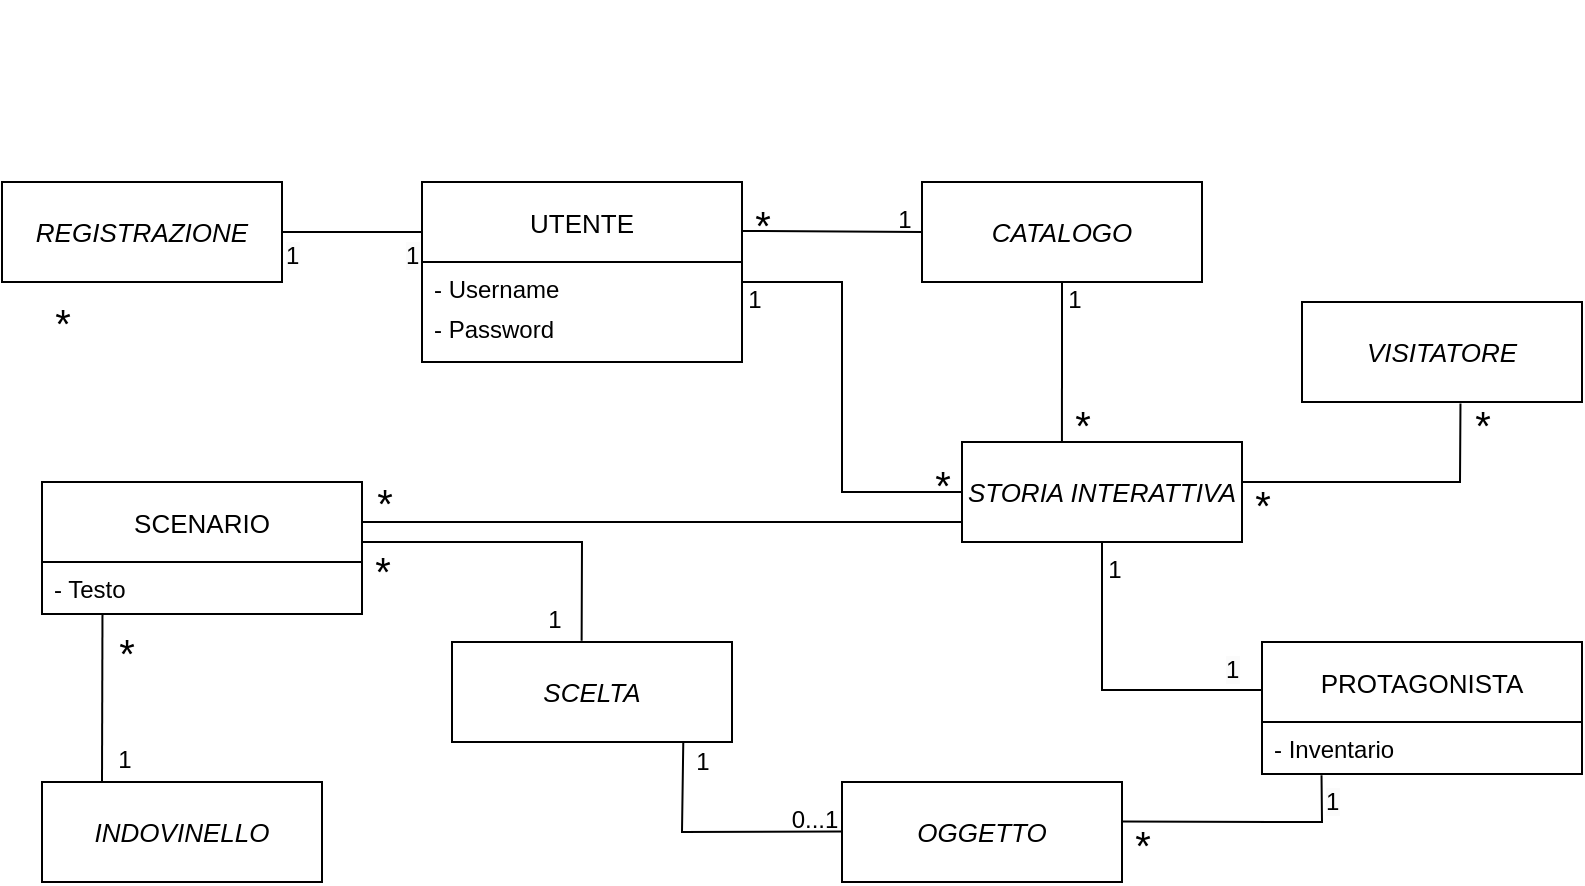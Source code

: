 <mxfile version="24.0.4" type="device">
  <diagram id="C5RBs43oDa-KdzZeNtuy" name="Page-1">
    <mxGraphModel dx="1050" dy="1699" grid="1" gridSize="10" guides="1" tooltips="1" connect="1" arrows="1" fold="1" page="1" pageScale="1" pageWidth="827" pageHeight="1169" math="0" shadow="0">
      <root>
        <mxCell id="WIyWlLk6GJQsqaUBKTNV-0" />
        <mxCell id="WIyWlLk6GJQsqaUBKTNV-1" parent="WIyWlLk6GJQsqaUBKTNV-0" />
        <mxCell id="u9YOr9Z6LQnH6dlma_fi-6" value="REGISTRAZIONE" style="rounded=0;whiteSpace=wrap;html=1;fontStyle=2;fontSize=13;" vertex="1" parent="WIyWlLk6GJQsqaUBKTNV-1">
          <mxGeometry x="20" y="20" width="140" height="50" as="geometry" />
        </mxCell>
        <mxCell id="u9YOr9Z6LQnH6dlma_fi-7" value="VISITATORE" style="rounded=0;whiteSpace=wrap;html=1;fontStyle=2;fontSize=13;" vertex="1" parent="WIyWlLk6GJQsqaUBKTNV-1">
          <mxGeometry x="670" y="80" width="140" height="50" as="geometry" />
        </mxCell>
        <mxCell id="u9YOr9Z6LQnH6dlma_fi-8" value="PROTAGONISTA" style="swimlane;fontStyle=0;align=center;verticalAlign=middle;childLayout=stackLayout;horizontal=1;startSize=40;horizontalStack=0;resizeParent=1;resizeLast=0;collapsible=1;marginBottom=0;rounded=0;shadow=0;strokeWidth=1;fontSize=13;" vertex="1" parent="WIyWlLk6GJQsqaUBKTNV-1">
          <mxGeometry x="650" y="250" width="160" height="66" as="geometry">
            <mxRectangle x="650" y="250" width="160" height="26" as="alternateBounds" />
          </mxGeometry>
        </mxCell>
        <mxCell id="u9YOr9Z6LQnH6dlma_fi-9" value="- Inventario" style="text;align=left;verticalAlign=top;spacingLeft=4;spacingRight=4;overflow=hidden;rotatable=0;points=[[0,0.5],[1,0.5]];portConstraint=eastwest;" vertex="1" parent="u9YOr9Z6LQnH6dlma_fi-8">
          <mxGeometry y="40" width="160" height="26" as="geometry" />
        </mxCell>
        <mxCell id="u9YOr9Z6LQnH6dlma_fi-17" value="UTENTE" style="swimlane;fontStyle=0;align=center;verticalAlign=middle;childLayout=stackLayout;horizontal=1;startSize=40;horizontalStack=0;resizeParent=1;resizeLast=0;collapsible=1;marginBottom=0;rounded=0;shadow=0;strokeWidth=1;fontSize=13;" vertex="1" parent="WIyWlLk6GJQsqaUBKTNV-1">
          <mxGeometry x="230" y="20" width="160" height="90" as="geometry">
            <mxRectangle x="550" y="140" width="160" height="26" as="alternateBounds" />
          </mxGeometry>
        </mxCell>
        <mxCell id="u9YOr9Z6LQnH6dlma_fi-18" value="- Username" style="text;align=left;verticalAlign=top;spacingLeft=4;spacingRight=4;overflow=hidden;rotatable=0;points=[[0,0.5],[1,0.5]];portConstraint=eastwest;" vertex="1" parent="u9YOr9Z6LQnH6dlma_fi-17">
          <mxGeometry y="40" width="160" height="20" as="geometry" />
        </mxCell>
        <mxCell id="u9YOr9Z6LQnH6dlma_fi-19" value="- Password" style="text;align=left;verticalAlign=top;spacingLeft=4;spacingRight=4;overflow=hidden;rotatable=0;points=[[0,0.5],[1,0.5]];portConstraint=eastwest;" vertex="1" parent="u9YOr9Z6LQnH6dlma_fi-17">
          <mxGeometry y="60" width="160" height="20" as="geometry" />
        </mxCell>
        <mxCell id="u9YOr9Z6LQnH6dlma_fi-20" value="STORIA INTERATTIVA" style="rounded=0;whiteSpace=wrap;html=1;fontStyle=2;fontSize=13;" vertex="1" parent="WIyWlLk6GJQsqaUBKTNV-1">
          <mxGeometry x="500" y="150" width="140" height="50" as="geometry" />
        </mxCell>
        <mxCell id="u9YOr9Z6LQnH6dlma_fi-21" value="CATALOGO" style="rounded=0;whiteSpace=wrap;html=1;fontStyle=2;fontSize=13;" vertex="1" parent="WIyWlLk6GJQsqaUBKTNV-1">
          <mxGeometry x="480" y="20" width="140" height="50" as="geometry" />
        </mxCell>
        <mxCell id="u9YOr9Z6LQnH6dlma_fi-22" value="INDOVINELLO" style="rounded=0;whiteSpace=wrap;html=1;fontStyle=2;fontSize=13;" vertex="1" parent="WIyWlLk6GJQsqaUBKTNV-1">
          <mxGeometry x="40" y="320" width="140" height="50" as="geometry" />
        </mxCell>
        <mxCell id="u9YOr9Z6LQnH6dlma_fi-23" value="OGGETTO" style="rounded=0;whiteSpace=wrap;html=1;fontStyle=2;fontSize=13;" vertex="1" parent="WIyWlLk6GJQsqaUBKTNV-1">
          <mxGeometry x="440" y="320" width="140" height="50" as="geometry" />
        </mxCell>
        <mxCell id="u9YOr9Z6LQnH6dlma_fi-24" value="SCELTA" style="rounded=0;whiteSpace=wrap;html=1;fontStyle=2;fontSize=13;" vertex="1" parent="WIyWlLk6GJQsqaUBKTNV-1">
          <mxGeometry x="245" y="250" width="140" height="50" as="geometry" />
        </mxCell>
        <mxCell id="u9YOr9Z6LQnH6dlma_fi-25" value="" style="endArrow=none;html=1;rounded=0;exitX=1;exitY=0.5;exitDx=0;exitDy=0;" edge="1" parent="WIyWlLk6GJQsqaUBKTNV-1" source="u9YOr9Z6LQnH6dlma_fi-6">
          <mxGeometry width="50" height="50" relative="1" as="geometry">
            <mxPoint x="390" y="70" as="sourcePoint" />
            <mxPoint x="230" y="45" as="targetPoint" />
          </mxGeometry>
        </mxCell>
        <mxCell id="u9YOr9Z6LQnH6dlma_fi-26" value="*" style="edgeLabel;html=1;align=center;verticalAlign=middle;resizable=0;points=[];fontSize=20;" vertex="1" connectable="0" parent="u9YOr9Z6LQnH6dlma_fi-25">
          <mxGeometry x="-0.008" y="-1" relative="1" as="geometry">
            <mxPoint x="-145" y="44" as="offset" />
          </mxGeometry>
        </mxCell>
        <mxCell id="u9YOr9Z6LQnH6dlma_fi-27" value="" style="resizable=0;align=right;verticalAlign=bottom;labelBackgroundColor=none;fontSize=12;" connectable="0" vertex="1" parent="WIyWlLk6GJQsqaUBKTNV-1">
          <mxGeometry x="430" y="250" as="geometry">
            <mxPoint x="-259" y="-182" as="offset" />
          </mxGeometry>
        </mxCell>
        <mxCell id="u9YOr9Z6LQnH6dlma_fi-28" value="SCENARIO" style="swimlane;fontStyle=0;align=center;verticalAlign=middle;childLayout=stackLayout;horizontal=1;startSize=40;horizontalStack=0;resizeParent=1;resizeLast=0;collapsible=1;marginBottom=0;rounded=0;shadow=0;strokeWidth=1;fontSize=13;" vertex="1" parent="WIyWlLk6GJQsqaUBKTNV-1">
          <mxGeometry x="40" y="170" width="160" height="66" as="geometry">
            <mxRectangle x="550" y="140" width="160" height="26" as="alternateBounds" />
          </mxGeometry>
        </mxCell>
        <mxCell id="u9YOr9Z6LQnH6dlma_fi-29" value="- Testo" style="text;align=left;verticalAlign=top;spacingLeft=4;spacingRight=4;overflow=hidden;rotatable=0;points=[[0,0.5],[1,0.5]];portConstraint=eastwest;" vertex="1" parent="u9YOr9Z6LQnH6dlma_fi-28">
          <mxGeometry y="40" width="160" height="26" as="geometry" />
        </mxCell>
        <mxCell id="u9YOr9Z6LQnH6dlma_fi-31" value="&lt;span style=&quot;color: rgb(0, 0, 0); font-family: Helvetica; font-size: 12px; font-style: normal; font-variant-ligatures: normal; font-variant-caps: normal; font-weight: 400; letter-spacing: normal; orphans: 2; text-align: right; text-indent: 0px; text-transform: none; widows: 2; word-spacing: 0px; -webkit-text-stroke-width: 0px; white-space: nowrap; background-color: rgb(251, 251, 251); text-decoration-thickness: initial; text-decoration-style: initial; text-decoration-color: initial; display: inline !important; float: none;&quot;&gt;1&lt;/span&gt;" style="text;whiteSpace=wrap;html=1;" vertex="1" parent="WIyWlLk6GJQsqaUBKTNV-1">
          <mxGeometry x="220" y="43" width="10" height="20" as="geometry" />
        </mxCell>
        <mxCell id="u9YOr9Z6LQnH6dlma_fi-32" value="&lt;span style=&quot;color: rgb(0, 0, 0); font-family: Helvetica; font-size: 12px; font-style: normal; font-variant-ligatures: normal; font-variant-caps: normal; font-weight: 400; letter-spacing: normal; orphans: 2; text-align: right; text-indent: 0px; text-transform: none; widows: 2; word-spacing: 0px; -webkit-text-stroke-width: 0px; white-space: nowrap; background-color: rgb(251, 251, 251); text-decoration-thickness: initial; text-decoration-style: initial; text-decoration-color: initial; display: inline !important; float: none;&quot;&gt;1&lt;/span&gt;" style="text;whiteSpace=wrap;html=1;" vertex="1" parent="WIyWlLk6GJQsqaUBKTNV-1">
          <mxGeometry x="160" y="43" width="10" height="20" as="geometry" />
        </mxCell>
        <mxCell id="u9YOr9Z6LQnH6dlma_fi-36" value="" style="endArrow=none;html=1;rounded=0;exitX=1;exitY=0.5;exitDx=0;exitDy=0;entryX=0;entryY=0.5;entryDx=0;entryDy=0;" edge="1" parent="WIyWlLk6GJQsqaUBKTNV-1" target="u9YOr9Z6LQnH6dlma_fi-21">
          <mxGeometry width="50" height="50" relative="1" as="geometry">
            <mxPoint x="390" y="44.5" as="sourcePoint" />
            <mxPoint x="460" y="44.5" as="targetPoint" />
          </mxGeometry>
        </mxCell>
        <mxCell id="u9YOr9Z6LQnH6dlma_fi-37" value="*" style="edgeLabel;html=1;align=center;verticalAlign=middle;resizable=0;points=[];fontSize=20;labelBackgroundColor=none;" vertex="1" connectable="0" parent="u9YOr9Z6LQnH6dlma_fi-36">
          <mxGeometry x="-0.008" y="-1" relative="1" as="geometry">
            <mxPoint x="-224" y="134" as="offset" />
          </mxGeometry>
        </mxCell>
        <mxCell id="u9YOr9Z6LQnH6dlma_fi-39" value="" style="endArrow=none;html=1;rounded=0;entryX=0;entryY=0.5;entryDx=0;entryDy=0;exitX=1;exitY=0.5;exitDx=0;exitDy=0;" edge="1" parent="WIyWlLk6GJQsqaUBKTNV-1" source="u9YOr9Z6LQnH6dlma_fi-18" target="u9YOr9Z6LQnH6dlma_fi-20">
          <mxGeometry width="50" height="50" relative="1" as="geometry">
            <mxPoint x="400" y="60" as="sourcePoint" />
            <mxPoint x="440" y="180" as="targetPoint" />
            <Array as="points">
              <mxPoint x="440" y="70" />
              <mxPoint x="440" y="175" />
            </Array>
          </mxGeometry>
        </mxCell>
        <mxCell id="u9YOr9Z6LQnH6dlma_fi-40" value="" style="endArrow=none;html=1;rounded=0;exitX=1;exitY=0.303;exitDx=0;exitDy=0;exitPerimeter=0;" edge="1" parent="WIyWlLk6GJQsqaUBKTNV-1" source="u9YOr9Z6LQnH6dlma_fi-28">
          <mxGeometry width="50" height="50" relative="1" as="geometry">
            <mxPoint x="200" y="190" as="sourcePoint" />
            <mxPoint x="500" y="190" as="targetPoint" />
          </mxGeometry>
        </mxCell>
        <mxCell id="u9YOr9Z6LQnH6dlma_fi-41" value="" style="endArrow=none;html=1;rounded=0;entryX=0.566;entryY=1.016;entryDx=0;entryDy=0;entryPerimeter=0;" edge="1" parent="WIyWlLk6GJQsqaUBKTNV-1" target="u9YOr9Z6LQnH6dlma_fi-7">
          <mxGeometry width="50" height="50" relative="1" as="geometry">
            <mxPoint x="640" y="170" as="sourcePoint" />
            <mxPoint x="749" y="150" as="targetPoint" />
            <Array as="points">
              <mxPoint x="749" y="170" />
            </Array>
          </mxGeometry>
        </mxCell>
        <mxCell id="u9YOr9Z6LQnH6dlma_fi-42" value="" style="endArrow=none;html=1;rounded=0;entryX=0.189;entryY=0.992;entryDx=0;entryDy=0;entryPerimeter=0;" edge="1" parent="WIyWlLk6GJQsqaUBKTNV-1" target="u9YOr9Z6LQnH6dlma_fi-29">
          <mxGeometry width="50" height="50" relative="1" as="geometry">
            <mxPoint x="70" y="320" as="sourcePoint" />
            <mxPoint x="70" y="240" as="targetPoint" />
          </mxGeometry>
        </mxCell>
        <mxCell id="u9YOr9Z6LQnH6dlma_fi-43" value="" style="endArrow=none;html=1;rounded=0;entryX=0.463;entryY=-0.012;entryDx=0;entryDy=0;entryPerimeter=0;" edge="1" parent="WIyWlLk6GJQsqaUBKTNV-1" target="u9YOr9Z6LQnH6dlma_fi-24">
          <mxGeometry width="50" height="50" relative="1" as="geometry">
            <mxPoint x="200" y="200" as="sourcePoint" />
            <mxPoint x="310" y="230" as="targetPoint" />
            <Array as="points">
              <mxPoint x="310" y="200" />
            </Array>
          </mxGeometry>
        </mxCell>
        <mxCell id="u9YOr9Z6LQnH6dlma_fi-44" value="" style="endArrow=none;html=1;rounded=0;exitX=0.826;exitY=1.004;exitDx=0;exitDy=0;exitPerimeter=0;" edge="1" parent="WIyWlLk6GJQsqaUBKTNV-1" source="u9YOr9Z6LQnH6dlma_fi-24">
          <mxGeometry width="50" height="50" relative="1" as="geometry">
            <mxPoint x="340" y="345" as="sourcePoint" />
            <mxPoint x="440" y="344.75" as="targetPoint" />
            <Array as="points">
              <mxPoint x="360" y="345" />
            </Array>
          </mxGeometry>
        </mxCell>
        <mxCell id="u9YOr9Z6LQnH6dlma_fi-45" value="" style="endArrow=none;html=1;rounded=0;exitX=1.001;exitY=0.396;exitDx=0;exitDy=0;exitPerimeter=0;entryX=0.186;entryY=1.023;entryDx=0;entryDy=0;entryPerimeter=0;" edge="1" parent="WIyWlLk6GJQsqaUBKTNV-1" source="u9YOr9Z6LQnH6dlma_fi-23" target="u9YOr9Z6LQnH6dlma_fi-9">
          <mxGeometry width="50" height="50" relative="1" as="geometry">
            <mxPoint x="601" y="310" as="sourcePoint" />
            <mxPoint x="680" y="354.75" as="targetPoint" />
            <Array as="points">
              <mxPoint x="680" y="340" />
            </Array>
          </mxGeometry>
        </mxCell>
        <mxCell id="u9YOr9Z6LQnH6dlma_fi-46" value="" style="endArrow=none;html=1;rounded=0;entryX=0;entryY=0.364;entryDx=0;entryDy=0;entryPerimeter=0;exitX=0.5;exitY=1;exitDx=0;exitDy=0;" edge="1" parent="WIyWlLk6GJQsqaUBKTNV-1" source="u9YOr9Z6LQnH6dlma_fi-20" target="u9YOr9Z6LQnH6dlma_fi-8">
          <mxGeometry width="50" height="50" relative="1" as="geometry">
            <mxPoint x="560" y="220" as="sourcePoint" />
            <mxPoint x="440" y="230" as="targetPoint" />
            <Array as="points">
              <mxPoint x="570" y="274" />
            </Array>
          </mxGeometry>
        </mxCell>
        <mxCell id="u9YOr9Z6LQnH6dlma_fi-56" value="*" style="edgeLabel;html=1;align=center;verticalAlign=middle;resizable=0;points=[];fontSize=20;labelBackgroundColor=none;" vertex="1" connectable="0" parent="WIyWlLk6GJQsqaUBKTNV-1">
          <mxGeometry x="220.004" y="212.997" as="geometry">
            <mxPoint x="-10" y="1" as="offset" />
          </mxGeometry>
        </mxCell>
        <mxCell id="u9YOr9Z6LQnH6dlma_fi-57" value="*" style="edgeLabel;html=1;align=center;verticalAlign=middle;resizable=0;points=[];fontSize=20;labelBackgroundColor=none;" vertex="1" connectable="0" parent="WIyWlLk6GJQsqaUBKTNV-1">
          <mxGeometry x="225.004" y="189.997" as="geometry">
            <mxPoint x="-143" y="65" as="offset" />
          </mxGeometry>
        </mxCell>
        <mxCell id="u9YOr9Z6LQnH6dlma_fi-58" value="&lt;font style=&quot;font-size: 12px;&quot;&gt;1&lt;/font&gt;" style="edgeLabel;html=1;align=center;verticalAlign=middle;resizable=0;points=[];fontSize=20;labelBackgroundColor=none;" vertex="1" connectable="0" parent="WIyWlLk6GJQsqaUBKTNV-1">
          <mxGeometry x="245.004" y="199.997" as="geometry">
            <mxPoint x="-164" y="105" as="offset" />
          </mxGeometry>
        </mxCell>
        <mxCell id="u9YOr9Z6LQnH6dlma_fi-59" value="&lt;font style=&quot;font-size: 12px;&quot;&gt;1&lt;/font&gt;" style="edgeLabel;html=1;align=center;verticalAlign=middle;resizable=0;points=[];fontSize=20;labelBackgroundColor=none;" vertex="1" connectable="0" parent="WIyWlLk6GJQsqaUBKTNV-1">
          <mxGeometry x="460.004" y="129.997" as="geometry">
            <mxPoint x="-164" y="105" as="offset" />
          </mxGeometry>
        </mxCell>
        <mxCell id="u9YOr9Z6LQnH6dlma_fi-60" value="&lt;font style=&quot;font-size: 12px;&quot;&gt;1&lt;/font&gt;" style="edgeLabel;html=1;align=center;verticalAlign=middle;resizable=0;points=[];fontSize=20;labelBackgroundColor=none;" vertex="1" connectable="0" parent="WIyWlLk6GJQsqaUBKTNV-1">
          <mxGeometry x="390.004" y="159.997" as="geometry">
            <mxPoint x="-20" y="146" as="offset" />
          </mxGeometry>
        </mxCell>
        <mxCell id="u9YOr9Z6LQnH6dlma_fi-62" value="&lt;font style=&quot;font-size: 12px;&quot;&gt;0...1&lt;/font&gt;" style="edgeLabel;html=1;align=center;verticalAlign=middle;resizable=0;points=[];fontSize=20;labelBackgroundColor=none;" vertex="1" connectable="0" parent="WIyWlLk6GJQsqaUBKTNV-1">
          <mxGeometry x="590.004" y="229.997" as="geometry">
            <mxPoint x="-164" y="105" as="offset" />
          </mxGeometry>
        </mxCell>
        <mxCell id="u9YOr9Z6LQnH6dlma_fi-63" value="&lt;font style=&quot;font-size: 12px;&quot;&gt;1&lt;/font&gt;" style="edgeLabel;html=1;align=center;verticalAlign=middle;resizable=0;points=[];fontSize=20;labelBackgroundColor=none;" vertex="1" connectable="0" parent="WIyWlLk6GJQsqaUBKTNV-1">
          <mxGeometry x="740.004" y="104.997" as="geometry">
            <mxPoint x="-164" y="105" as="offset" />
          </mxGeometry>
        </mxCell>
        <mxCell id="u9YOr9Z6LQnH6dlma_fi-64" value="&lt;span style=&quot;color: rgb(0, 0, 0); font-family: Helvetica; font-size: 12px; font-style: normal; font-variant-ligatures: normal; font-variant-caps: normal; font-weight: 400; letter-spacing: normal; orphans: 2; text-align: right; text-indent: 0px; text-transform: none; widows: 2; word-spacing: 0px; -webkit-text-stroke-width: 0px; white-space: nowrap; background-color: rgb(251, 251, 251); text-decoration-thickness: initial; text-decoration-style: initial; text-decoration-color: initial; display: inline !important; float: none;&quot;&gt;1&lt;/span&gt;" style="text;whiteSpace=wrap;html=1;" vertex="1" parent="WIyWlLk6GJQsqaUBKTNV-1">
          <mxGeometry x="630" y="250" width="10" height="20" as="geometry" />
        </mxCell>
        <mxCell id="u9YOr9Z6LQnH6dlma_fi-65" value="&lt;span style=&quot;color: rgb(0, 0, 0); font-family: Helvetica; font-size: 12px; font-style: normal; font-variant-ligatures: normal; font-variant-caps: normal; font-weight: 400; letter-spacing: normal; orphans: 2; text-align: right; text-indent: 0px; text-transform: none; widows: 2; word-spacing: 0px; -webkit-text-stroke-width: 0px; white-space: nowrap; background-color: rgb(251, 251, 251); text-decoration-thickness: initial; text-decoration-style: initial; text-decoration-color: initial; display: inline !important; float: none;&quot;&gt;1&lt;/span&gt;" style="text;whiteSpace=wrap;html=1;" vertex="1" parent="WIyWlLk6GJQsqaUBKTNV-1">
          <mxGeometry x="680" y="316" width="10" height="20" as="geometry" />
        </mxCell>
        <mxCell id="u9YOr9Z6LQnH6dlma_fi-66" value="*" style="edgeLabel;html=1;align=center;verticalAlign=middle;resizable=0;points=[];fontSize=20;labelBackgroundColor=none;" vertex="1" connectable="0" parent="WIyWlLk6GJQsqaUBKTNV-1">
          <mxGeometry x="600.004" y="349.997" as="geometry">
            <mxPoint x="-10" y="1" as="offset" />
          </mxGeometry>
        </mxCell>
        <mxCell id="u9YOr9Z6LQnH6dlma_fi-67" value="*" style="edgeLabel;html=1;align=center;verticalAlign=middle;resizable=0;points=[];fontSize=20;labelBackgroundColor=none;" vertex="1" connectable="0" parent="WIyWlLk6GJQsqaUBKTNV-1">
          <mxGeometry x="660.004" y="179.997" as="geometry">
            <mxPoint x="-10" y="1" as="offset" />
          </mxGeometry>
        </mxCell>
        <mxCell id="u9YOr9Z6LQnH6dlma_fi-68" value="*" style="edgeLabel;html=1;align=center;verticalAlign=middle;resizable=0;points=[];fontSize=20;labelBackgroundColor=none;" vertex="1" connectable="0" parent="WIyWlLk6GJQsqaUBKTNV-1">
          <mxGeometry x="770.004" y="139.997" as="geometry">
            <mxPoint x="-10" y="1" as="offset" />
          </mxGeometry>
        </mxCell>
        <mxCell id="u9YOr9Z6LQnH6dlma_fi-69" value="*" style="edgeLabel;html=1;align=center;verticalAlign=middle;resizable=0;points=[];fontSize=20;labelBackgroundColor=none;" vertex="1" connectable="0" parent="WIyWlLk6GJQsqaUBKTNV-1">
          <mxGeometry x="500.004" y="169.997" as="geometry">
            <mxPoint x="-10" y="1" as="offset" />
          </mxGeometry>
        </mxCell>
        <mxCell id="u9YOr9Z6LQnH6dlma_fi-72" value="*" style="edgeLabel;html=1;align=center;verticalAlign=middle;resizable=0;points=[];fontSize=20;labelBackgroundColor=none;" vertex="1" connectable="0" parent="WIyWlLk6GJQsqaUBKTNV-1">
          <mxGeometry x="410.004" y="39.997" as="geometry">
            <mxPoint x="-10" y="1" as="offset" />
          </mxGeometry>
        </mxCell>
        <mxCell id="u9YOr9Z6LQnH6dlma_fi-73" value="" style="endArrow=none;html=1;rounded=0;exitX=0.357;exitY=0;exitDx=0;exitDy=0;exitPerimeter=0;" edge="1" parent="WIyWlLk6GJQsqaUBKTNV-1" source="u9YOr9Z6LQnH6dlma_fi-20" target="u9YOr9Z6LQnH6dlma_fi-21">
          <mxGeometry width="50" height="50" relative="1" as="geometry">
            <mxPoint x="510" y="210" as="sourcePoint" />
            <mxPoint x="560" y="160" as="targetPoint" />
          </mxGeometry>
        </mxCell>
        <mxCell id="u9YOr9Z6LQnH6dlma_fi-76" value="*" style="edgeLabel;html=1;align=center;verticalAlign=middle;resizable=0;points=[];fontSize=20;labelBackgroundColor=none;" vertex="1" connectable="0" parent="WIyWlLk6GJQsqaUBKTNV-1">
          <mxGeometry x="570.004" y="139.997" as="geometry">
            <mxPoint x="-10" y="1" as="offset" />
          </mxGeometry>
        </mxCell>
        <mxCell id="u9YOr9Z6LQnH6dlma_fi-78" value="&lt;font style=&quot;font-size: 12px;&quot;&gt;1&lt;/font&gt;" style="edgeLabel;html=1;align=center;verticalAlign=middle;resizable=0;points=[];fontSize=20;labelBackgroundColor=none;" vertex="1" connectable="0" parent="WIyWlLk6GJQsqaUBKTNV-1">
          <mxGeometry x="720.004" y="-30.003" as="geometry">
            <mxPoint x="-164" y="105" as="offset" />
          </mxGeometry>
        </mxCell>
        <mxCell id="u9YOr9Z6LQnH6dlma_fi-79" value="&lt;font style=&quot;font-size: 12px;&quot;&gt;1&lt;/font&gt;" style="edgeLabel;html=1;align=center;verticalAlign=middle;resizable=0;points=[];fontSize=20;labelBackgroundColor=none;" vertex="1" connectable="0" parent="WIyWlLk6GJQsqaUBKTNV-1">
          <mxGeometry x="635.004" y="-70.003" as="geometry">
            <mxPoint x="-164" y="105" as="offset" />
          </mxGeometry>
        </mxCell>
        <mxCell id="u9YOr9Z6LQnH6dlma_fi-80" value="&lt;font style=&quot;font-size: 12px;&quot;&gt;1&lt;/font&gt;" style="edgeLabel;html=1;align=center;verticalAlign=middle;resizable=0;points=[];fontSize=20;labelBackgroundColor=none;" vertex="1" connectable="0" parent="WIyWlLk6GJQsqaUBKTNV-1">
          <mxGeometry x="560.004" y="-30.003" as="geometry">
            <mxPoint x="-164" y="105" as="offset" />
          </mxGeometry>
        </mxCell>
      </root>
    </mxGraphModel>
  </diagram>
</mxfile>

